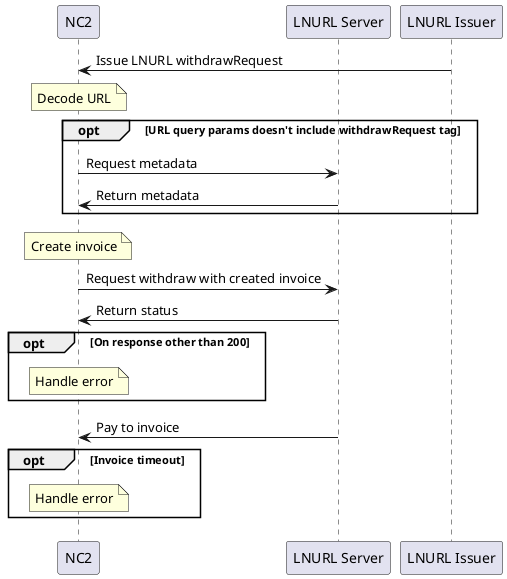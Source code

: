 @startuml LNURLWithdraw
!pragma teoz true

participant NC2
participant "LNURL Server" as LNURLServer
participant "LNURL Issuer" as LNURLIssuer

NC2 <- LNURLIssuer:Issue LNURL withdrawRequest
note over NC2
    Decode URL
end note
opt URL query params doesn't include withdrawRequest tag
    NC2 -> LNURLServer:Request metadata
    NC2 <- LNURLServer:Return metadata
end

note over NC2
    Create invoice
end note
NC2 -> LNURLServer:Request withdraw with created invoice
NC2 <- LNURLServer:Return status

opt On response other than 200
    note over NC2
        Handle error
    end note
end

NC2 <- LNURLServer:Pay to invoice

opt Invoice timeout
    note over NC2
        Handle error
    end note
end



@enduml